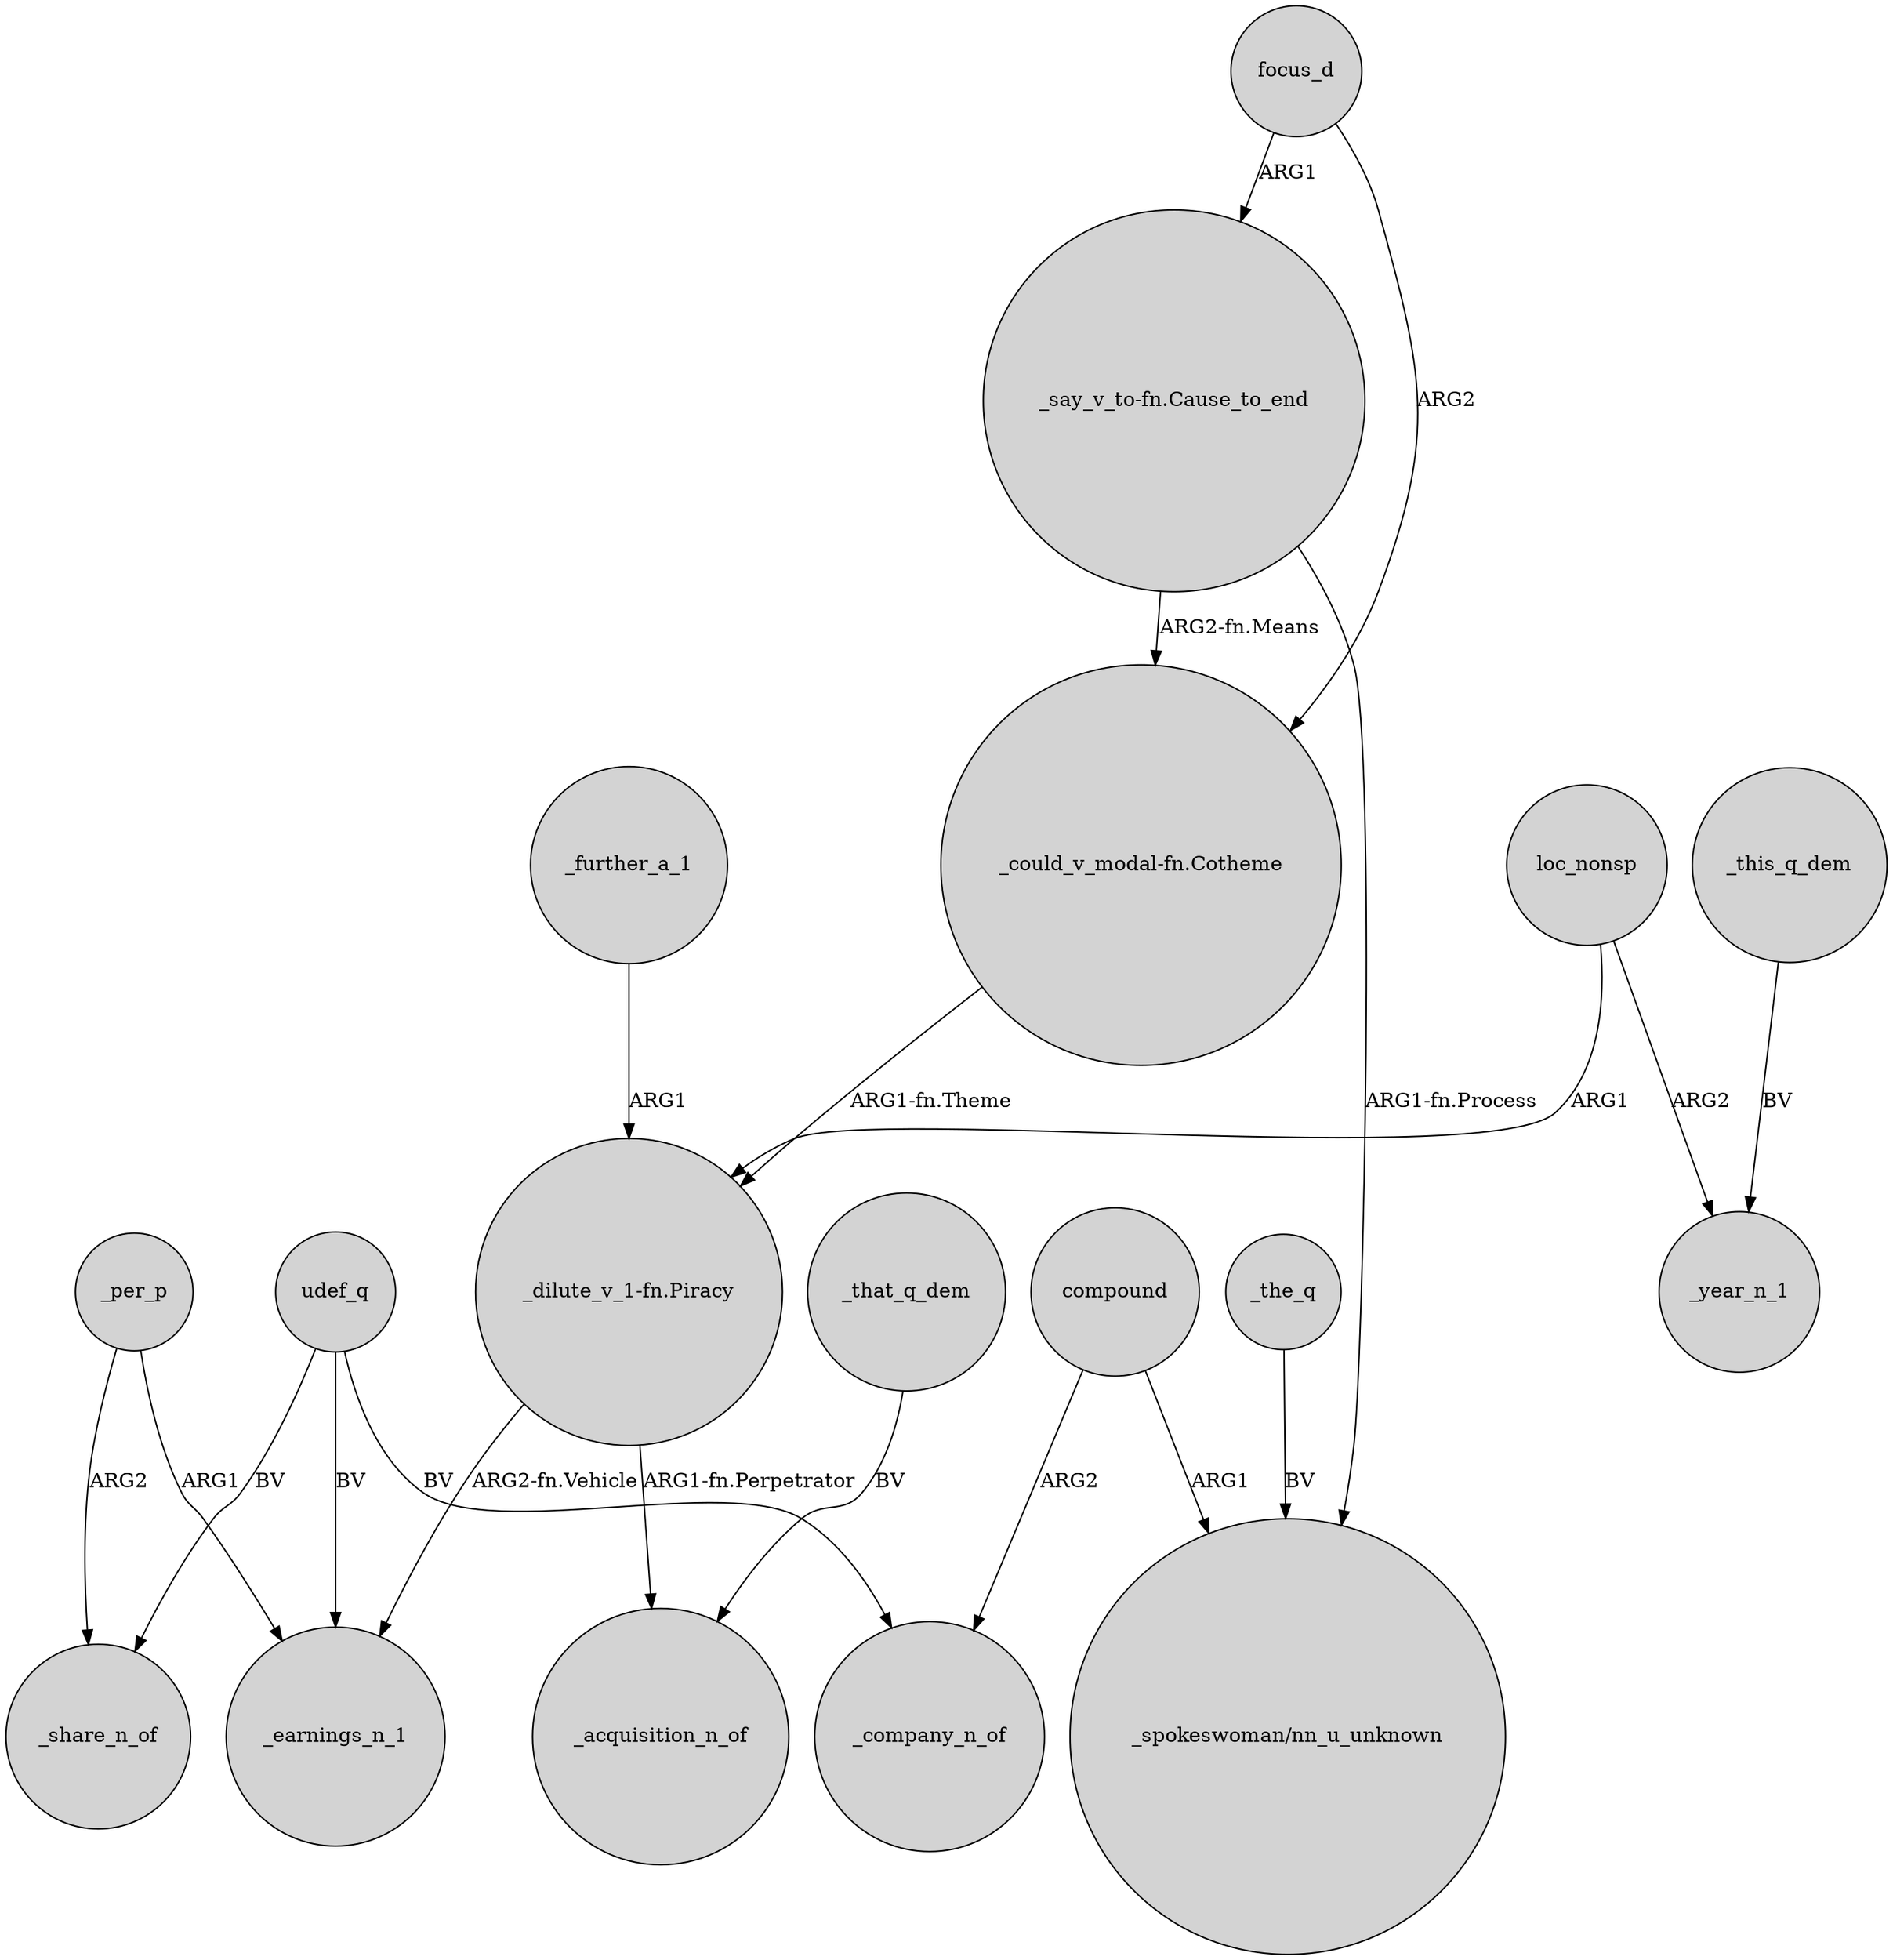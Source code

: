 digraph {
	node [shape=circle style=filled]
	"_say_v_to-fn.Cause_to_end" -> "_could_v_modal-fn.Cotheme" [label="ARG2-fn.Means"]
	"_could_v_modal-fn.Cotheme" -> "_dilute_v_1-fn.Piracy" [label="ARG1-fn.Theme"]
	focus_d -> "_say_v_to-fn.Cause_to_end" [label=ARG1]
	focus_d -> "_could_v_modal-fn.Cotheme" [label=ARG2]
	"_say_v_to-fn.Cause_to_end" -> "_spokeswoman/nn_u_unknown" [label="ARG1-fn.Process"]
	compound -> _company_n_of [label=ARG2]
	loc_nonsp -> _year_n_1 [label=ARG2]
	"_dilute_v_1-fn.Piracy" -> _earnings_n_1 [label="ARG2-fn.Vehicle"]
	_the_q -> "_spokeswoman/nn_u_unknown" [label=BV]
	"_dilute_v_1-fn.Piracy" -> _acquisition_n_of [label="ARG1-fn.Perpetrator"]
	udef_q -> _earnings_n_1 [label=BV]
	_further_a_1 -> "_dilute_v_1-fn.Piracy" [label=ARG1]
	udef_q -> _share_n_of [label=BV]
	udef_q -> _company_n_of [label=BV]
	_per_p -> _share_n_of [label=ARG2]
	_per_p -> _earnings_n_1 [label=ARG1]
	_this_q_dem -> _year_n_1 [label=BV]
	_that_q_dem -> _acquisition_n_of [label=BV]
	compound -> "_spokeswoman/nn_u_unknown" [label=ARG1]
	loc_nonsp -> "_dilute_v_1-fn.Piracy" [label=ARG1]
}
